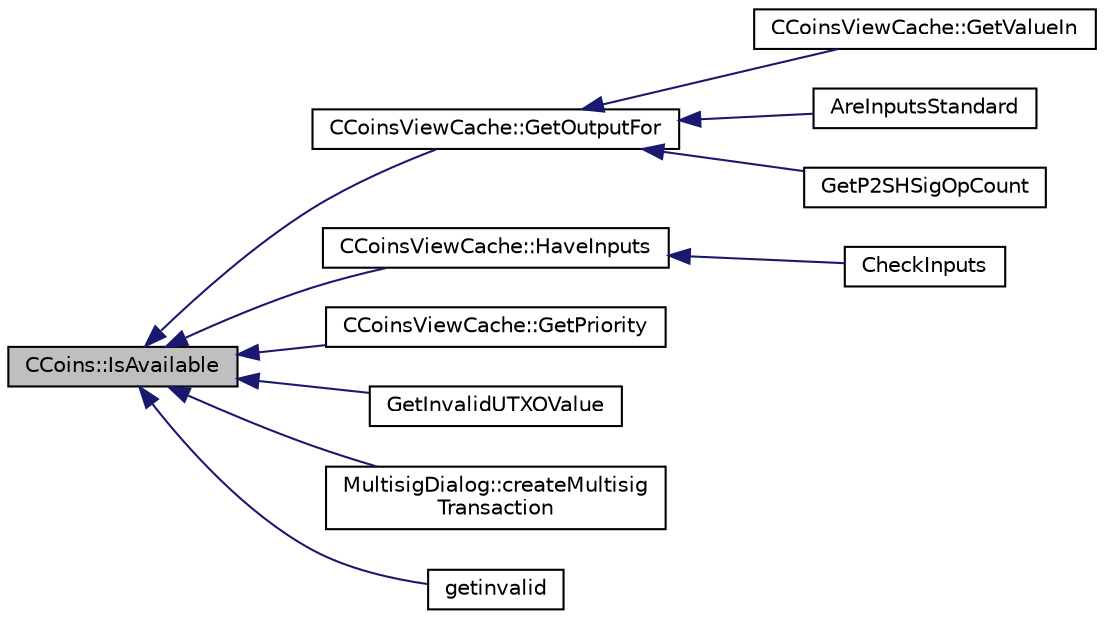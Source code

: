 digraph "CCoins::IsAvailable"
{
  edge [fontname="Helvetica",fontsize="10",labelfontname="Helvetica",labelfontsize="10"];
  node [fontname="Helvetica",fontsize="10",shape=record];
  rankdir="LR";
  Node59 [label="CCoins::IsAvailable",height=0.2,width=0.4,color="black", fillcolor="grey75", style="filled", fontcolor="black"];
  Node59 -> Node60 [dir="back",color="midnightblue",fontsize="10",style="solid",fontname="Helvetica"];
  Node60 [label="CCoinsViewCache::GetOutputFor",height=0.2,width=0.4,color="black", fillcolor="white", style="filled",URL="$class_c_coins_view_cache.html#a54a0de51586fa92d83cfa321fb8936c5"];
  Node60 -> Node61 [dir="back",color="midnightblue",fontsize="10",style="solid",fontname="Helvetica"];
  Node61 [label="CCoinsViewCache::GetValueIn",height=0.2,width=0.4,color="black", fillcolor="white", style="filled",URL="$class_c_coins_view_cache.html#a1a8cd6069fba96939ffcb1bd36ffb921",tooltip="Amount of divi coming in to a transaction Note that lightweight clients may not know anything besides..."];
  Node60 -> Node62 [dir="back",color="midnightblue",fontsize="10",style="solid",fontname="Helvetica"];
  Node62 [label="AreInputsStandard",height=0.2,width=0.4,color="black", fillcolor="white", style="filled",URL="$main_8h.html#a791e33e18bea9861e449e6ebcfce8890",tooltip="Check transaction inputs, and make sure any pay-to-script-hash transactions are evaluating IsStandard..."];
  Node60 -> Node63 [dir="back",color="midnightblue",fontsize="10",style="solid",fontname="Helvetica"];
  Node63 [label="GetP2SHSigOpCount",height=0.2,width=0.4,color="black", fillcolor="white", style="filled",URL="$main_8h.html#a312fadbeec896d49437733e986f3df04",tooltip="Count ECDSA signature operations in pay-to-script-hash inputs. "];
  Node59 -> Node64 [dir="back",color="midnightblue",fontsize="10",style="solid",fontname="Helvetica"];
  Node64 [label="CCoinsViewCache::HaveInputs",height=0.2,width=0.4,color="black", fillcolor="white", style="filled",URL="$class_c_coins_view_cache.html#a5b1abd71c95dc7be2523b9c28839ec29",tooltip="Check whether all prevouts of the transaction are present in the UTXO set represented by this view..."];
  Node64 -> Node65 [dir="back",color="midnightblue",fontsize="10",style="solid",fontname="Helvetica"];
  Node65 [label="CheckInputs",height=0.2,width=0.4,color="black", fillcolor="white", style="filled",URL="$main_8h.html#aec29d3e8abda6a014ca910e7c73b4df7",tooltip="Check whether all inputs of this transaction are valid (no double spends, scripts & sigs..."];
  Node59 -> Node66 [dir="back",color="midnightblue",fontsize="10",style="solid",fontname="Helvetica"];
  Node66 [label="CCoinsViewCache::GetPriority",height=0.2,width=0.4,color="black", fillcolor="white", style="filled",URL="$class_c_coins_view_cache.html#a111d5a94709eaccd57bafe6ab1d938af",tooltip="Return priority of tx at height nHeight. "];
  Node59 -> Node67 [dir="back",color="midnightblue",fontsize="10",style="solid",fontname="Helvetica"];
  Node67 [label="GetInvalidUTXOValue",height=0.2,width=0.4,color="black", fillcolor="white", style="filled",URL="$main_8cpp.html#ae2e4bc62098091c440c683679309d27e"];
  Node59 -> Node68 [dir="back",color="midnightblue",fontsize="10",style="solid",fontname="Helvetica"];
  Node68 [label="MultisigDialog::createMultisig\lTransaction",height=0.2,width=0.4,color="black", fillcolor="white", style="filled",URL="$class_multisig_dialog.html#aef15617d396337a9ebdd9516f825ac4a"];
  Node59 -> Node69 [dir="back",color="midnightblue",fontsize="10",style="solid",fontname="Helvetica"];
  Node69 [label="getinvalid",height=0.2,width=0.4,color="black", fillcolor="white", style="filled",URL="$rpcblockchain_8cpp.html#a1a8c56576372cf3e61515c4b7b55e60f"];
}
